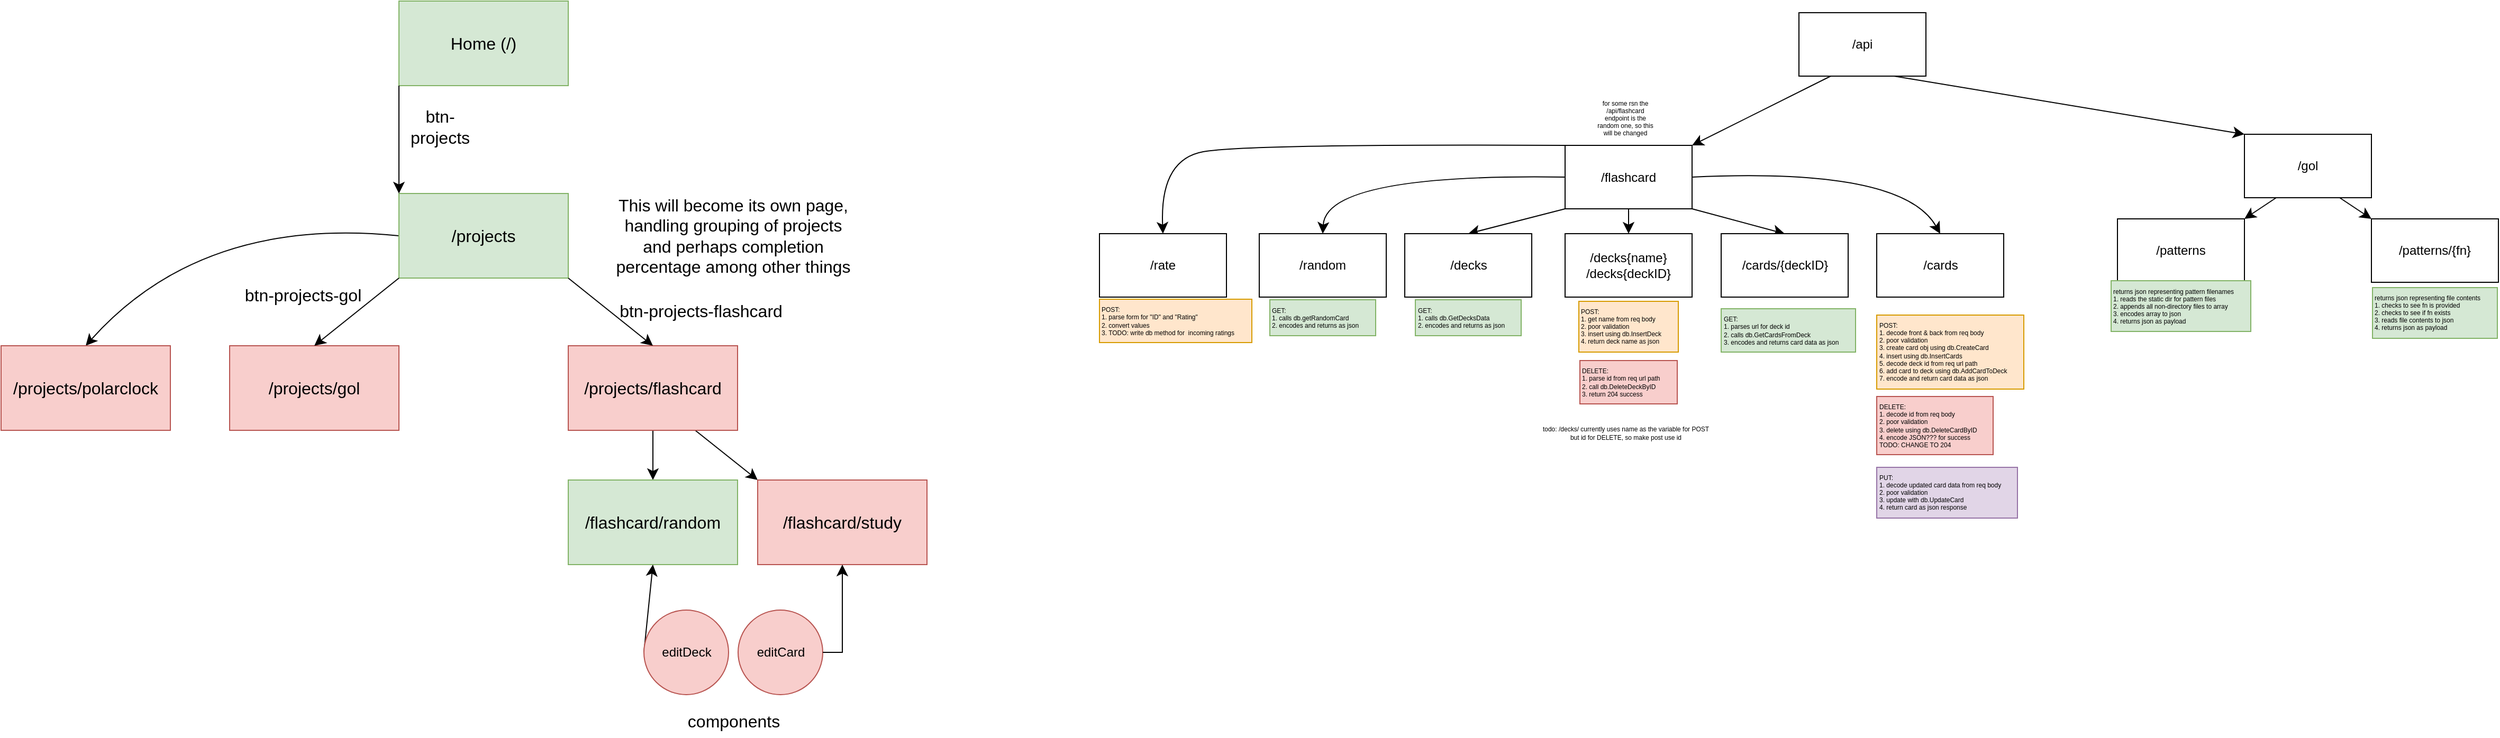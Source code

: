 <mxfile version="26.0.1">
  <diagram name="Page-1" id="Xu5woAlWUjhVEEGipf3Q">
    <mxGraphModel dx="2380" dy="1364" grid="0" gridSize="10" guides="1" tooltips="1" connect="1" arrows="1" fold="1" page="0" pageScale="1" pageWidth="850" pageHeight="1100" math="0" shadow="0">
      <root>
        <mxCell id="0" />
        <mxCell id="1" parent="0" />
        <mxCell id="Mm2QIsj9P77YF3cRDqTX-1" value="" style="rounded=0;whiteSpace=wrap;html=1;fillColor=#d5e8d4;strokeColor=#82b366;" vertex="1" parent="1">
          <mxGeometry x="-66" y="-270" width="160" height="80" as="geometry" />
        </mxCell>
        <mxCell id="Mm2QIsj9P77YF3cRDqTX-2" value="Home (/)" style="text;strokeColor=none;fillColor=none;html=1;align=center;verticalAlign=middle;whiteSpace=wrap;rounded=0;fontSize=16;" vertex="1" parent="1">
          <mxGeometry x="-19" y="-245" width="66" height="30" as="geometry" />
        </mxCell>
        <mxCell id="Mm2QIsj9P77YF3cRDqTX-80" style="edgeStyle=none;curved=1;rounded=0;orthogonalLoop=1;jettySize=auto;html=1;exitX=0;exitY=0.5;exitDx=0;exitDy=0;entryX=0.5;entryY=0;entryDx=0;entryDy=0;fontSize=12;startSize=8;endSize=8;" edge="1" parent="1" source="Mm2QIsj9P77YF3cRDqTX-3" target="Mm2QIsj9P77YF3cRDqTX-78">
          <mxGeometry relative="1" as="geometry">
            <Array as="points">
              <mxPoint x="-252" y="-67" />
            </Array>
          </mxGeometry>
        </mxCell>
        <mxCell id="Mm2QIsj9P77YF3cRDqTX-3" value="" style="rounded=0;whiteSpace=wrap;html=1;fillColor=#d5e8d4;strokeColor=#82b366;" vertex="1" parent="1">
          <mxGeometry x="-66" y="-88" width="160" height="80" as="geometry" />
        </mxCell>
        <mxCell id="Mm2QIsj9P77YF3cRDqTX-4" value="/p&lt;span style=&quot;background-color: transparent; color: light-dark(rgb(0, 0, 0), rgb(255, 255, 255));&quot;&gt;rojects&lt;/span&gt;" style="text;strokeColor=none;fillColor=none;html=1;align=center;verticalAlign=middle;whiteSpace=wrap;rounded=0;fontSize=16;" vertex="1" parent="1">
          <mxGeometry x="-19" y="-63" width="66" height="30" as="geometry" />
        </mxCell>
        <mxCell id="Mm2QIsj9P77YF3cRDqTX-6" value="" style="edgeStyle=none;orthogonalLoop=1;jettySize=auto;html=1;rounded=0;fontSize=12;startSize=8;endSize=8;curved=1;exitX=0;exitY=1;exitDx=0;exitDy=0;entryX=0;entryY=0;entryDx=0;entryDy=0;" edge="1" parent="1" source="Mm2QIsj9P77YF3cRDqTX-1" target="Mm2QIsj9P77YF3cRDqTX-3">
          <mxGeometry width="120" relative="1" as="geometry">
            <mxPoint x="380" y="-72" as="sourcePoint" />
            <mxPoint x="500" y="-72" as="targetPoint" />
            <Array as="points" />
          </mxGeometry>
        </mxCell>
        <mxCell id="Mm2QIsj9P77YF3cRDqTX-7" value="btn-projects" style="text;strokeColor=none;fillColor=none;html=1;align=center;verticalAlign=middle;whiteSpace=wrap;rounded=0;fontSize=16;" vertex="1" parent="1">
          <mxGeometry x="-57" y="-166" width="60" height="30" as="geometry" />
        </mxCell>
        <mxCell id="Mm2QIsj9P77YF3cRDqTX-8" value="" style="rounded=0;whiteSpace=wrap;html=1;fillColor=#f8cecc;strokeColor=#b85450;" vertex="1" parent="1">
          <mxGeometry x="-226" y="56" width="160" height="80" as="geometry" />
        </mxCell>
        <mxCell id="Mm2QIsj9P77YF3cRDqTX-9" value="/p&lt;span style=&quot;background-color: transparent; color: light-dark(rgb(0, 0, 0), rgb(255, 255, 255));&quot;&gt;rojects/gol&lt;/span&gt;" style="text;strokeColor=none;fillColor=none;html=1;align=center;verticalAlign=middle;whiteSpace=wrap;rounded=0;fontSize=16;" vertex="1" parent="1">
          <mxGeometry x="-179" y="81" width="66" height="30" as="geometry" />
        </mxCell>
        <mxCell id="Mm2QIsj9P77YF3cRDqTX-28" style="edgeStyle=none;curved=1;rounded=0;orthogonalLoop=1;jettySize=auto;html=1;exitX=0.5;exitY=1;exitDx=0;exitDy=0;fontSize=12;startSize=8;endSize=8;" edge="1" parent="1" source="Mm2QIsj9P77YF3cRDqTX-10" target="Mm2QIsj9P77YF3cRDqTX-17">
          <mxGeometry relative="1" as="geometry" />
        </mxCell>
        <mxCell id="Mm2QIsj9P77YF3cRDqTX-29" style="edgeStyle=none;curved=1;rounded=0;orthogonalLoop=1;jettySize=auto;html=1;exitX=0.75;exitY=1;exitDx=0;exitDy=0;entryX=0;entryY=0;entryDx=0;entryDy=0;fontSize=12;startSize=8;endSize=8;" edge="1" parent="1" source="Mm2QIsj9P77YF3cRDqTX-10" target="Mm2QIsj9P77YF3cRDqTX-19">
          <mxGeometry relative="1" as="geometry" />
        </mxCell>
        <mxCell id="Mm2QIsj9P77YF3cRDqTX-10" value="" style="rounded=0;whiteSpace=wrap;html=1;fillColor=#f8cecc;strokeColor=#b85450;" vertex="1" parent="1">
          <mxGeometry x="94" y="56" width="160" height="80" as="geometry" />
        </mxCell>
        <mxCell id="Mm2QIsj9P77YF3cRDqTX-11" value="/p&lt;span style=&quot;background-color: transparent; color: light-dark(rgb(0, 0, 0), rgb(255, 255, 255));&quot;&gt;rojects/flashcard&lt;/span&gt;" style="text;strokeColor=none;fillColor=none;html=1;align=center;verticalAlign=middle;whiteSpace=wrap;rounded=0;fontSize=16;" vertex="1" parent="1">
          <mxGeometry x="141" y="81" width="66" height="30" as="geometry" />
        </mxCell>
        <mxCell id="Mm2QIsj9P77YF3cRDqTX-12" value="This will become its own page, handling grouping of projects and perhaps completion percentage among other things" style="text;strokeColor=none;fillColor=none;html=1;align=center;verticalAlign=middle;whiteSpace=wrap;rounded=0;fontSize=16;" vertex="1" parent="1">
          <mxGeometry x="133" y="-63" width="234" height="30" as="geometry" />
        </mxCell>
        <mxCell id="Mm2QIsj9P77YF3cRDqTX-13" value="" style="edgeStyle=none;orthogonalLoop=1;jettySize=auto;html=1;rounded=0;fontSize=12;startSize=8;endSize=8;curved=1;exitX=0;exitY=1;exitDx=0;exitDy=0;entryX=0.5;entryY=0;entryDx=0;entryDy=0;" edge="1" parent="1" source="Mm2QIsj9P77YF3cRDqTX-3" target="Mm2QIsj9P77YF3cRDqTX-8">
          <mxGeometry width="120" relative="1" as="geometry">
            <mxPoint x="-150" y="-23" as="sourcePoint" />
            <mxPoint x="-30" y="-23" as="targetPoint" />
            <Array as="points" />
          </mxGeometry>
        </mxCell>
        <mxCell id="Mm2QIsj9P77YF3cRDqTX-14" value="btn-projects-gol" style="text;html=1;align=center;verticalAlign=middle;resizable=0;points=[];autosize=1;strokeColor=none;fillColor=none;fontSize=16;" vertex="1" parent="1">
          <mxGeometry x="-221" y="-8" width="128" height="31" as="geometry" />
        </mxCell>
        <mxCell id="Mm2QIsj9P77YF3cRDqTX-15" value="btn-projects-flashcard" style="text;html=1;align=center;verticalAlign=middle;resizable=0;points=[];autosize=1;strokeColor=none;fillColor=none;fontSize=16;" vertex="1" parent="1">
          <mxGeometry x="133" y="7" width="172" height="31" as="geometry" />
        </mxCell>
        <mxCell id="Mm2QIsj9P77YF3cRDqTX-16" value="" style="edgeStyle=none;orthogonalLoop=1;jettySize=auto;html=1;rounded=0;fontSize=12;startSize=8;endSize=8;curved=1;exitX=1;exitY=1;exitDx=0;exitDy=0;entryX=0.5;entryY=0;entryDx=0;entryDy=0;" edge="1" parent="1" source="Mm2QIsj9P77YF3cRDqTX-3" target="Mm2QIsj9P77YF3cRDqTX-10">
          <mxGeometry width="140" relative="1" as="geometry">
            <mxPoint x="14" y="18" as="sourcePoint" />
            <mxPoint x="154" y="18" as="targetPoint" />
            <Array as="points" />
          </mxGeometry>
        </mxCell>
        <mxCell id="Mm2QIsj9P77YF3cRDqTX-17" value="" style="rounded=0;whiteSpace=wrap;html=1;fillColor=#d5e8d4;strokeColor=#82b366;" vertex="1" parent="1">
          <mxGeometry x="94" y="183" width="160" height="80" as="geometry" />
        </mxCell>
        <mxCell id="Mm2QIsj9P77YF3cRDqTX-18" value="&lt;span style=&quot;background-color: transparent; color: light-dark(rgb(0, 0, 0), rgb(255, 255, 255));&quot;&gt;/flashcard/random&lt;/span&gt;" style="text;strokeColor=none;fillColor=none;html=1;align=center;verticalAlign=middle;whiteSpace=wrap;rounded=0;fontSize=16;" vertex="1" parent="1">
          <mxGeometry x="141" y="208" width="66" height="30" as="geometry" />
        </mxCell>
        <mxCell id="Mm2QIsj9P77YF3cRDqTX-19" value="" style="rounded=0;whiteSpace=wrap;html=1;fillColor=#f8cecc;strokeColor=#b85450;" vertex="1" parent="1">
          <mxGeometry x="273" y="183" width="160" height="80" as="geometry" />
        </mxCell>
        <mxCell id="Mm2QIsj9P77YF3cRDqTX-20" value="&lt;span style=&quot;background-color: transparent; color: light-dark(rgb(0, 0, 0), rgb(255, 255, 255));&quot;&gt;/flashcard/study&lt;/span&gt;" style="text;strokeColor=none;fillColor=none;html=1;align=center;verticalAlign=middle;whiteSpace=wrap;rounded=0;fontSize=16;" vertex="1" parent="1">
          <mxGeometry x="320" y="208" width="66" height="30" as="geometry" />
        </mxCell>
        <mxCell id="Mm2QIsj9P77YF3cRDqTX-27" style="edgeStyle=none;curved=1;rounded=0;orthogonalLoop=1;jettySize=auto;html=1;exitX=0;exitY=0.5;exitDx=0;exitDy=0;entryX=0.5;entryY=1;entryDx=0;entryDy=0;fontSize=12;startSize=8;endSize=8;" edge="1" parent="1" source="Mm2QIsj9P77YF3cRDqTX-21" target="Mm2QIsj9P77YF3cRDqTX-17">
          <mxGeometry relative="1" as="geometry" />
        </mxCell>
        <mxCell id="Mm2QIsj9P77YF3cRDqTX-21" value="editDeck" style="ellipse;whiteSpace=wrap;html=1;fillColor=#f8cecc;strokeColor=#b85450;" vertex="1" parent="1">
          <mxGeometry x="165.5" y="306" width="80" height="80" as="geometry" />
        </mxCell>
        <mxCell id="Mm2QIsj9P77YF3cRDqTX-24" value="editCard" style="ellipse;whiteSpace=wrap;html=1;fillColor=#f8cecc;strokeColor=#b85450;" vertex="1" parent="1">
          <mxGeometry x="254.5" y="306" width="80" height="80" as="geometry" />
        </mxCell>
        <mxCell id="Mm2QIsj9P77YF3cRDqTX-25" value="components" style="text;html=1;align=center;verticalAlign=middle;resizable=0;points=[];autosize=1;strokeColor=none;fillColor=none;fontSize=16;" vertex="1" parent="1">
          <mxGeometry x="197.5" y="395" width="105" height="31" as="geometry" />
        </mxCell>
        <mxCell id="Mm2QIsj9P77YF3cRDqTX-26" value="" style="edgeStyle=segmentEdgeStyle;endArrow=classic;html=1;curved=0;rounded=0;endSize=8;startSize=8;sourcePerimeterSpacing=0;targetPerimeterSpacing=0;fontSize=12;entryX=0.5;entryY=1;entryDx=0;entryDy=0;" edge="1" parent="1" source="Mm2QIsj9P77YF3cRDqTX-24" target="Mm2QIsj9P77YF3cRDqTX-19">
          <mxGeometry width="140" relative="1" as="geometry">
            <mxPoint x="250" y="349" as="sourcePoint" />
            <mxPoint x="390" y="409" as="targetPoint" />
            <Array as="points">
              <mxPoint x="353" y="346" />
            </Array>
          </mxGeometry>
        </mxCell>
        <mxCell id="Mm2QIsj9P77YF3cRDqTX-40" style="edgeStyle=none;curved=1;rounded=0;orthogonalLoop=1;jettySize=auto;html=1;exitX=0.75;exitY=1;exitDx=0;exitDy=0;entryX=0;entryY=0;entryDx=0;entryDy=0;fontSize=12;startSize=8;endSize=8;" edge="1" parent="1" source="Mm2QIsj9P77YF3cRDqTX-30" target="Mm2QIsj9P77YF3cRDqTX-32">
          <mxGeometry relative="1" as="geometry" />
        </mxCell>
        <mxCell id="Mm2QIsj9P77YF3cRDqTX-43" style="edgeStyle=none;curved=1;rounded=0;orthogonalLoop=1;jettySize=auto;html=1;exitX=0.25;exitY=1;exitDx=0;exitDy=0;entryX=1;entryY=0;entryDx=0;entryDy=0;fontSize=12;startSize=8;endSize=8;" edge="1" parent="1" source="Mm2QIsj9P77YF3cRDqTX-30" target="Mm2QIsj9P77YF3cRDqTX-31">
          <mxGeometry relative="1" as="geometry" />
        </mxCell>
        <mxCell id="Mm2QIsj9P77YF3cRDqTX-30" value="/api" style="whiteSpace=wrap;html=1;" vertex="1" parent="1">
          <mxGeometry x="1257" y="-259" width="120" height="60" as="geometry" />
        </mxCell>
        <mxCell id="Mm2QIsj9P77YF3cRDqTX-69" style="edgeStyle=none;curved=1;rounded=0;orthogonalLoop=1;jettySize=auto;html=1;exitX=0;exitY=0;exitDx=0;exitDy=0;entryX=0.5;entryY=0;entryDx=0;entryDy=0;fontSize=12;startSize=8;endSize=8;" edge="1" parent="1" source="Mm2QIsj9P77YF3cRDqTX-31" target="Mm2QIsj9P77YF3cRDqTX-49">
          <mxGeometry relative="1" as="geometry">
            <Array as="points">
              <mxPoint x="735" y="-135" />
              <mxPoint x="653" y="-120" />
            </Array>
          </mxGeometry>
        </mxCell>
        <mxCell id="Mm2QIsj9P77YF3cRDqTX-70" style="edgeStyle=none;curved=1;rounded=0;orthogonalLoop=1;jettySize=auto;html=1;exitX=0;exitY=0.5;exitDx=0;exitDy=0;entryX=0.5;entryY=0;entryDx=0;entryDy=0;fontSize=12;startSize=8;endSize=8;" edge="1" parent="1" source="Mm2QIsj9P77YF3cRDqTX-31" target="Mm2QIsj9P77YF3cRDqTX-45">
          <mxGeometry relative="1" as="geometry">
            <Array as="points">
              <mxPoint x="810" y="-107" />
            </Array>
          </mxGeometry>
        </mxCell>
        <mxCell id="Mm2QIsj9P77YF3cRDqTX-71" style="edgeStyle=none;curved=1;rounded=0;orthogonalLoop=1;jettySize=auto;html=1;exitX=0;exitY=1;exitDx=0;exitDy=0;entryX=0.5;entryY=0;entryDx=0;entryDy=0;fontSize=12;startSize=8;endSize=8;" edge="1" parent="1" source="Mm2QIsj9P77YF3cRDqTX-31" target="Mm2QIsj9P77YF3cRDqTX-59">
          <mxGeometry relative="1" as="geometry" />
        </mxCell>
        <mxCell id="Mm2QIsj9P77YF3cRDqTX-72" style="edgeStyle=none;curved=1;rounded=0;orthogonalLoop=1;jettySize=auto;html=1;exitX=0.5;exitY=1;exitDx=0;exitDy=0;fontSize=12;startSize=8;endSize=8;" edge="1" parent="1" source="Mm2QIsj9P77YF3cRDqTX-31" target="Mm2QIsj9P77YF3cRDqTX-61">
          <mxGeometry relative="1" as="geometry" />
        </mxCell>
        <mxCell id="Mm2QIsj9P77YF3cRDqTX-73" style="edgeStyle=none;curved=1;rounded=0;orthogonalLoop=1;jettySize=auto;html=1;exitX=1;exitY=1;exitDx=0;exitDy=0;entryX=0.5;entryY=0;entryDx=0;entryDy=0;fontSize=12;startSize=8;endSize=8;" edge="1" parent="1" source="Mm2QIsj9P77YF3cRDqTX-31" target="Mm2QIsj9P77YF3cRDqTX-53">
          <mxGeometry relative="1" as="geometry" />
        </mxCell>
        <mxCell id="Mm2QIsj9P77YF3cRDqTX-74" style="edgeStyle=none;curved=1;rounded=0;orthogonalLoop=1;jettySize=auto;html=1;exitX=1;exitY=0.5;exitDx=0;exitDy=0;entryX=0.5;entryY=0;entryDx=0;entryDy=0;fontSize=12;startSize=8;endSize=8;" edge="1" parent="1" source="Mm2QIsj9P77YF3cRDqTX-31" target="Mm2QIsj9P77YF3cRDqTX-67">
          <mxGeometry relative="1" as="geometry">
            <Array as="points">
              <mxPoint x="1355" y="-113" />
            </Array>
          </mxGeometry>
        </mxCell>
        <mxCell id="Mm2QIsj9P77YF3cRDqTX-31" value="/flashcard" style="whiteSpace=wrap;html=1;" vertex="1" parent="1">
          <mxGeometry x="1036" y="-133.5" width="120" height="60" as="geometry" />
        </mxCell>
        <mxCell id="Mm2QIsj9P77YF3cRDqTX-38" style="edgeStyle=none;curved=1;rounded=0;orthogonalLoop=1;jettySize=auto;html=1;exitX=0.25;exitY=1;exitDx=0;exitDy=0;entryX=1;entryY=0;entryDx=0;entryDy=0;fontSize=12;startSize=8;endSize=8;" edge="1" parent="1" source="Mm2QIsj9P77YF3cRDqTX-32" target="Mm2QIsj9P77YF3cRDqTX-36">
          <mxGeometry relative="1" as="geometry" />
        </mxCell>
        <mxCell id="Mm2QIsj9P77YF3cRDqTX-39" style="edgeStyle=none;curved=1;rounded=0;orthogonalLoop=1;jettySize=auto;html=1;exitX=0.75;exitY=1;exitDx=0;exitDy=0;entryX=0;entryY=0;entryDx=0;entryDy=0;fontSize=12;startSize=8;endSize=8;" edge="1" parent="1" source="Mm2QIsj9P77YF3cRDqTX-32" target="Mm2QIsj9P77YF3cRDqTX-37">
          <mxGeometry relative="1" as="geometry" />
        </mxCell>
        <mxCell id="Mm2QIsj9P77YF3cRDqTX-32" value="/gol" style="whiteSpace=wrap;html=1;" vertex="1" parent="1">
          <mxGeometry x="1678" y="-144" width="120" height="60" as="geometry" />
        </mxCell>
        <mxCell id="Mm2QIsj9P77YF3cRDqTX-36" value="/patterns" style="whiteSpace=wrap;html=1;" vertex="1" parent="1">
          <mxGeometry x="1558" y="-64" width="120" height="60" as="geometry" />
        </mxCell>
        <mxCell id="Mm2QIsj9P77YF3cRDqTX-37" value="/patterns/{fn}" style="whiteSpace=wrap;html=1;" vertex="1" parent="1">
          <mxGeometry x="1798" y="-64" width="120" height="60" as="geometry" />
        </mxCell>
        <mxCell id="Mm2QIsj9P77YF3cRDqTX-41" value="returns json representing file contents&lt;div&gt;1. checks to see fn is provided&lt;/div&gt;&lt;div&gt;2. checks to see if fn exists&lt;/div&gt;&lt;div&gt;3. reads file contents to json&lt;/div&gt;&lt;div&gt;4. returns json as payload&lt;/div&gt;" style="text;html=1;align=left;verticalAlign=middle;resizable=0;points=[];autosize=1;strokeColor=#82b366;fillColor=#d5e8d4;fontSize=6;" vertex="1" parent="1">
          <mxGeometry x="1799" y="1" width="118" height="48" as="geometry" />
        </mxCell>
        <mxCell id="Mm2QIsj9P77YF3cRDqTX-42" value="&lt;font&gt;returns json representing pattern filenames&lt;/font&gt;&lt;div&gt;&lt;font&gt;1. reads the static dir for pattern files&lt;/font&gt;&lt;/div&gt;&lt;div&gt;&lt;font&gt;2. appends all non-directory files to array&lt;/font&gt;&lt;/div&gt;&lt;div&gt;&lt;font&gt;3. encodes array to json&lt;/font&gt;&lt;/div&gt;&lt;div&gt;&lt;font&gt;4. returns json as payload&lt;/font&gt;&lt;/div&gt;" style="text;html=1;align=left;verticalAlign=middle;resizable=0;points=[];autosize=1;strokeColor=#82b366;fillColor=#d5e8d4;fontSize=6;" vertex="1" parent="1">
          <mxGeometry x="1552" y="-5.5" width="132" height="48" as="geometry" />
        </mxCell>
        <mxCell id="Mm2QIsj9P77YF3cRDqTX-45" value="/random" style="whiteSpace=wrap;html=1;" vertex="1" parent="1">
          <mxGeometry x="747" y="-50" width="120" height="60" as="geometry" />
        </mxCell>
        <mxCell id="Mm2QIsj9P77YF3cRDqTX-47" value="&lt;font&gt;for some rsn the /api/flashcard endpoint is the random one, so this will be changed&lt;/font&gt;" style="text;strokeColor=none;fillColor=none;html=1;align=center;verticalAlign=middle;whiteSpace=wrap;rounded=0;fontSize=6;" vertex="1" parent="1">
          <mxGeometry x="1062.5" y="-174" width="60" height="30" as="geometry" />
        </mxCell>
        <mxCell id="Mm2QIsj9P77YF3cRDqTX-48" value="GET:&lt;br&gt;1. calls db.getRandomCard&lt;div&gt;2. encodes and returns as json&lt;/div&gt;" style="text;html=1;align=left;verticalAlign=middle;resizable=0;points=[];autosize=1;strokeColor=#82b366;fillColor=#d5e8d4;fontSize=6;" vertex="1" parent="1">
          <mxGeometry x="757" y="12.5" width="100" height="34" as="geometry" />
        </mxCell>
        <mxCell id="Mm2QIsj9P77YF3cRDqTX-49" value="/rate" style="whiteSpace=wrap;html=1;" vertex="1" parent="1">
          <mxGeometry x="596" y="-50" width="120" height="60" as="geometry" />
        </mxCell>
        <mxCell id="Mm2QIsj9P77YF3cRDqTX-51" value="POST:&lt;br&gt;1. parse form for &quot;ID&quot; and &quot;Rating&quot;&lt;div&gt;2. convert values&lt;/div&gt;&lt;div&gt;3. TODO: write db method for&amp;nbsp; incoming ratings&lt;/div&gt;" style="text;html=1;align=left;verticalAlign=middle;resizable=0;points=[];autosize=1;strokeColor=#d79b00;fillColor=#ffe6cc;fontSize=6;" vertex="1" parent="1">
          <mxGeometry x="596" y="12" width="144" height="41" as="geometry" />
        </mxCell>
        <mxCell id="Mm2QIsj9P77YF3cRDqTX-52" style="edgeStyle=none;curved=1;rounded=0;orthogonalLoop=1;jettySize=auto;html=1;entryX=0.006;entryY=0.537;entryDx=0;entryDy=0;entryPerimeter=0;fontSize=12;startSize=8;endSize=8;" edge="1" parent="1" source="Mm2QIsj9P77YF3cRDqTX-51" target="Mm2QIsj9P77YF3cRDqTX-51">
          <mxGeometry relative="1" as="geometry" />
        </mxCell>
        <mxCell id="Mm2QIsj9P77YF3cRDqTX-53" value="/cards/{deckID}" style="whiteSpace=wrap;html=1;" vertex="1" parent="1">
          <mxGeometry x="1183.5" y="-50" width="120" height="60" as="geometry" />
        </mxCell>
        <mxCell id="Mm2QIsj9P77YF3cRDqTX-55" value="GET:&amp;nbsp;&lt;div&gt;1. parses url for deck id&lt;/div&gt;&lt;div&gt;2. calls db.GetCardsFromDeck&lt;/div&gt;&lt;div&gt;3. encodes and returns card data as json&lt;/div&gt;" style="text;html=1;align=left;verticalAlign=middle;resizable=0;points=[];autosize=1;strokeColor=#82b366;fillColor=#d5e8d4;fontSize=6;rounded=0;imageWidth=20;" vertex="1" parent="1">
          <mxGeometry x="1183.5" y="21" width="127" height="41" as="geometry" />
        </mxCell>
        <mxCell id="Mm2QIsj9P77YF3cRDqTX-59" value="/decks" style="whiteSpace=wrap;html=1;" vertex="1" parent="1">
          <mxGeometry x="884.5" y="-50" width="120" height="60" as="geometry" />
        </mxCell>
        <mxCell id="Mm2QIsj9P77YF3cRDqTX-60" value="GET:&lt;br&gt;1. calls db.GetDecksData&lt;div&gt;2. encodes and returns as json&lt;/div&gt;" style="text;html=1;align=left;verticalAlign=middle;resizable=0;points=[];autosize=1;strokeColor=#82b366;fillColor=#d5e8d4;fontSize=6;" vertex="1" parent="1">
          <mxGeometry x="894.5" y="12.5" width="100" height="34" as="geometry" />
        </mxCell>
        <mxCell id="Mm2QIsj9P77YF3cRDqTX-61" value="/decks{name}&lt;div&gt;/decks{deckID}&lt;/div&gt;" style="whiteSpace=wrap;html=1;" vertex="1" parent="1">
          <mxGeometry x="1036" y="-50" width="120" height="60" as="geometry" />
        </mxCell>
        <mxCell id="Mm2QIsj9P77YF3cRDqTX-62" value="POST:&lt;div&gt;1. get name from req body&lt;/div&gt;&lt;div&gt;2. poor validation&lt;/div&gt;&lt;div&gt;3. insert using db.InsertDeck&lt;/div&gt;&lt;div&gt;4. return deck name as json&lt;/div&gt;" style="text;html=1;align=left;verticalAlign=middle;resizable=0;points=[];autosize=1;strokeColor=#d79b00;fillColor=#ffe6cc;fontSize=6;" vertex="1" parent="1">
          <mxGeometry x="1049" y="14" width="94" height="48" as="geometry" />
        </mxCell>
        <mxCell id="Mm2QIsj9P77YF3cRDqTX-63" value="todo: /decks/ currently uses name as the variable for POST&lt;div&gt;but id for DELETE, so make post use id&lt;/div&gt;" style="text;html=1;align=center;verticalAlign=middle;resizable=0;points=[];autosize=1;strokeColor=none;fillColor=none;fontSize=6;" vertex="1" parent="1">
          <mxGeometry x="1005" y="126" width="175" height="26" as="geometry" />
        </mxCell>
        <mxCell id="Mm2QIsj9P77YF3cRDqTX-64" value="DELETE:&lt;div&gt;1. parse id from req url path&lt;/div&gt;&lt;div&gt;2. call db.DeleteDeckByID&lt;/div&gt;&lt;div&gt;3. return 204 success&lt;/div&gt;" style="text;html=1;align=left;verticalAlign=middle;resizable=0;points=[];autosize=1;strokeColor=#b85450;fillColor=#f8cecc;fontSize=6;" vertex="1" parent="1">
          <mxGeometry x="1050" y="70" width="92" height="41" as="geometry" />
        </mxCell>
        <mxCell id="Mm2QIsj9P77YF3cRDqTX-67" value="/cards" style="whiteSpace=wrap;html=1;" vertex="1" parent="1">
          <mxGeometry x="1330.5" y="-50" width="120" height="60" as="geometry" />
        </mxCell>
        <mxCell id="Mm2QIsj9P77YF3cRDqTX-68" value="POST:&lt;div&gt;1. decode front &amp;amp; back from req body&lt;/div&gt;&lt;div&gt;2. poor validation&lt;/div&gt;&lt;div&gt;3. create card obj using db.CreateCard&lt;/div&gt;&lt;div&gt;4. insert using db.InsertCards&lt;/div&gt;&lt;div&gt;5. decode deck id from req url path&lt;/div&gt;&lt;div&gt;6. add card to deck using db.AddCardToDeck&lt;/div&gt;&lt;div&gt;7. encode and return card data as json&lt;/div&gt;" style="text;html=1;align=left;verticalAlign=middle;resizable=0;points=[];autosize=1;strokeColor=#d79b00;fillColor=#ffe6cc;fontSize=6;" vertex="1" parent="1">
          <mxGeometry x="1330.5" y="27" width="139" height="70" as="geometry" />
        </mxCell>
        <mxCell id="Mm2QIsj9P77YF3cRDqTX-75" value="DELETE:&lt;div&gt;1. decode id from req body&lt;/div&gt;&lt;div&gt;2. poor validation&lt;/div&gt;&lt;div&gt;3. delete using db.DeleteCardByID&lt;/div&gt;&lt;div&gt;4. encode JSON??? for success&lt;/div&gt;&lt;div&gt;TODO: CHANGE TO 204&lt;/div&gt;" style="text;html=1;align=left;verticalAlign=middle;resizable=0;points=[];autosize=1;strokeColor=#b85450;fillColor=#f8cecc;fontSize=6;" vertex="1" parent="1">
          <mxGeometry x="1330.5" y="104" width="110" height="55" as="geometry" />
        </mxCell>
        <mxCell id="Mm2QIsj9P77YF3cRDqTX-76" value="PUT:&lt;div&gt;1. decode updated card data from req body&lt;/div&gt;&lt;div&gt;2. poor validation&lt;/div&gt;&lt;div&gt;3. update with db.UpdateCard&lt;/div&gt;&lt;div&gt;4. return card as json response&lt;/div&gt;" style="text;html=1;align=left;verticalAlign=middle;resizable=0;points=[];autosize=1;strokeColor=#9673a6;fillColor=#e1d5e7;fontSize=6;rounded=0;imageWidth=20;" vertex="1" parent="1">
          <mxGeometry x="1330.5" y="171" width="133" height="48" as="geometry" />
        </mxCell>
        <mxCell id="Mm2QIsj9P77YF3cRDqTX-78" value="" style="rounded=0;whiteSpace=wrap;html=1;fillColor=#f8cecc;strokeColor=#b85450;" vertex="1" parent="1">
          <mxGeometry x="-442" y="56" width="160" height="80" as="geometry" />
        </mxCell>
        <mxCell id="Mm2QIsj9P77YF3cRDqTX-79" value="/p&lt;span style=&quot;background-color: transparent; color: light-dark(rgb(0, 0, 0), rgb(255, 255, 255));&quot;&gt;rojects/polarclock&lt;/span&gt;" style="text;strokeColor=none;fillColor=none;html=1;align=center;verticalAlign=middle;whiteSpace=wrap;rounded=0;fontSize=16;" vertex="1" parent="1">
          <mxGeometry x="-395" y="81" width="66" height="30" as="geometry" />
        </mxCell>
      </root>
    </mxGraphModel>
  </diagram>
</mxfile>
